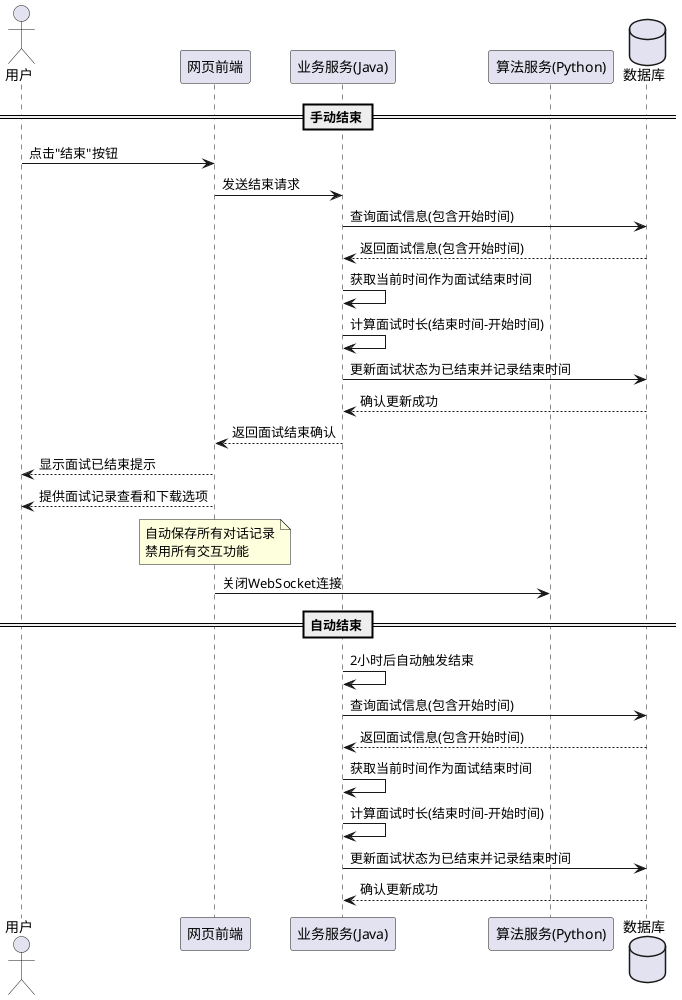 @startuml 面试结束流程
actor "用户" as User
participant "网页前端" as WebUI
participant "业务服务(Java)" as Backend
participant "算法服务(Python)" as AlgoService
database 数据库 as DB

== 手动结束 ==
User -> WebUI: 点击"结束"按钮
WebUI -> Backend: 发送结束请求

Backend -> DB: 查询面试信息(包含开始时间)
DB --> Backend: 返回面试信息(包含开始时间)

Backend -> Backend: 获取当前时间作为面试结束时间
Backend -> Backend: 计算面试时长(结束时间-开始时间)

Backend -> DB: 更新面试状态为已结束并记录结束时间
DB --> Backend: 确认更新成功

Backend --> WebUI: 返回面试结束确认
WebUI --> User: 显示面试已结束提示
WebUI --> User: 提供面试记录查看和下载选项
note over WebUI
  自动保存所有对话记录
  禁用所有交互功能
end note

WebUI -> AlgoService : 关闭WebSocket连接


== 自动结束 ==
Backend -> Backend: 2小时后自动触发结束

Backend -> DB: 查询面试信息(包含开始时间)
DB --> Backend: 返回面试信息(包含开始时间)

Backend -> Backend: 获取当前时间作为面试结束时间
Backend -> Backend: 计算面试时长(结束时间-开始时间)

Backend -> DB: 更新面试状态为已结束并记录结束时间
DB --> Backend: 确认更新成功
@enduml 